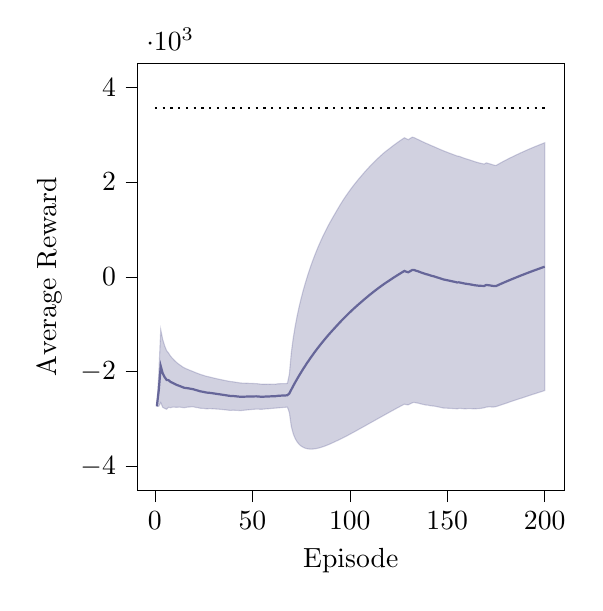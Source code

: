 % This file was created by tikzplotlib v0.9.1.
\begin{tikzpicture}

\definecolor{color0}{rgb}{1,0.498,0.055}
\definecolor{color1}{rgb}{0.122,0.467,0.706}

\begin{axis}[
compat=newest,
tick align=outside,
tick pos=left,
x grid style={white!69.02!black},
xmin=-8.95, xmax=209.95,
xtick style={color=black},
y grid style={white!69.02!black},
ymin=-4500, ymax=4500,
ytick style={color=black},
scaled y ticks=true,
scaled y ticks=base 10:-3,
width=7cm,
height=7cm,
xlabel=Episode,
ylabel=Average Reward
]

\addplot[thick, black, dotted, domain=0:200] {3569.22};

\path [draw=blue!20!gray, fill=blue!20!gray, opacity=0.3]
(axis cs:1,-2729.301)
--(axis cs:1,-2729.301)
--(axis cs:2,-2051.651)
--(axis cs:3,-1112.352)
--(axis cs:4,-1317.146)
--(axis cs:5,-1453.488)
--(axis cs:6,-1556.247)
--(axis cs:7,-1606.206)
--(axis cs:8,-1671.342)
--(axis cs:9,-1717.978)
--(axis cs:10,-1761.746)
--(axis cs:11,-1801.053)
--(axis cs:12,-1833.786)
--(axis cs:13,-1863.396)
--(axis cs:14,-1892.253)
--(axis cs:15,-1918.603)
--(axis cs:16,-1937.045)
--(axis cs:17,-1953.36)
--(axis cs:18,-1971.263)
--(axis cs:19,-1987.618)
--(axis cs:20,-2003.861)
--(axis cs:21,-2021.404)
--(axis cs:22,-2036.633)
--(axis cs:23,-2052.496)
--(axis cs:24,-2066.143)
--(axis cs:25,-2078.513)
--(axis cs:26,-2091.704)
--(axis cs:27,-2102.667)
--(axis cs:28,-2111.584)
--(axis cs:29,-2121.642)
--(axis cs:30,-2131.733)
--(axis cs:31,-2141.32)
--(axis cs:32,-2150.84)
--(axis cs:33,-2159.808)
--(axis cs:34,-2168.682)
--(axis cs:35,-2177.344)
--(axis cs:36,-2185.719)
--(axis cs:37,-2193.917)
--(axis cs:38,-2201.995)
--(axis cs:39,-2209.229)
--(axis cs:40,-2212.683)
--(axis cs:41,-2219.492)
--(axis cs:42,-2226.114)
--(axis cs:43,-2232.455)
--(axis cs:44,-2238.828)
--(axis cs:45,-2240.799)
--(axis cs:46,-2242.085)
--(axis cs:47,-2243.482)
--(axis cs:48,-2245.051)
--(axis cs:49,-2246.67)
--(axis cs:50,-2248.446)
--(axis cs:51,-2250.275)
--(axis cs:52,-2251.559)
--(axis cs:53,-2256.145)
--(axis cs:54,-2261.012)
--(axis cs:55,-2265.037)
--(axis cs:56,-2264.743)
--(axis cs:57,-2263.825)
--(axis cs:58,-2266.058)
--(axis cs:59,-2264.296)
--(axis cs:60,-2263.641)
--(axis cs:61,-2263.478)
--(axis cs:62,-2264.251)
--(axis cs:63,-2255.714)
--(axis cs:64,-2254.666)
--(axis cs:65,-2251.88)
--(axis cs:66,-2252.823)
--(axis cs:67,-2251.575)
--(axis cs:68,-2246.53)
--(axis cs:69,-2049.839)
--(axis cs:70,-1596.523)
--(axis cs:71,-1285.859)
--(axis cs:72,-1036.049)
--(axis cs:73,-821.563)
--(axis cs:74,-630.829)
--(axis cs:75,-459.317)
--(axis cs:76,-301.971)
--(axis cs:77,-155.965)
--(axis cs:78,-19.55)
--(axis cs:79,108.764)
--(axis cs:80,230.002)
--(axis cs:81,344.508)
--(axis cs:82,453.249)
--(axis cs:83,556.438)
--(axis cs:84,654.366)
--(axis cs:85,747.819)
--(axis cs:86,837.388)
--(axis cs:87,923.211)
--(axis cs:88,1005.266)
--(axis cs:89,1084.668)
--(axis cs:90,1160.507)
--(axis cs:91,1233.726)
--(axis cs:92,1304.554)
--(axis cs:93,1375.026)
--(axis cs:94,1445.553)
--(axis cs:95,1515.456)
--(axis cs:96,1581.74)
--(axis cs:97,1644.672)
--(axis cs:98,1706.006)
--(axis cs:99,1765.596)
--(axis cs:100,1823.264)
--(axis cs:101,1878.984)
--(axis cs:102,1932.974)
--(axis cs:103,1985.258)
--(axis cs:104,2035.77)
--(axis cs:105,2084.94)
--(axis cs:106,2133.13)
--(axis cs:107,2180.997)
--(axis cs:108,2228.146)
--(axis cs:109,2274.082)
--(axis cs:110,2318.67)
--(axis cs:111,2362.073)
--(axis cs:112,2404.183)
--(axis cs:113,2445.068)
--(axis cs:114,2484.776)
--(axis cs:115,2523.356)
--(axis cs:116,2560.781)
--(axis cs:117,2597.184)
--(axis cs:118,2632.622)
--(axis cs:119,2665.145)
--(axis cs:120,2695.664)
--(axis cs:121,2728.134)
--(axis cs:122,2759.87)
--(axis cs:123,2790.621)
--(axis cs:124,2820.717)
--(axis cs:125,2850.081)
--(axis cs:126,2878.788)
--(axis cs:127,2906.899)
--(axis cs:128,2934.123)
--(axis cs:129,2913.12)
--(axis cs:130,2893.667)
--(axis cs:131,2920.691)
--(axis cs:132,2947.039)
--(axis cs:133,2937.023)
--(axis cs:134,2916.688)
--(axis cs:135,2897.991)
--(axis cs:136,2877.984)
--(axis cs:137,2858.332)
--(axis cs:138,2839.24)
--(axis cs:139,2819.959)
--(axis cs:140,2803.061)
--(axis cs:141,2784.121)
--(axis cs:142,2765.833)
--(axis cs:143,2749.434)
--(axis cs:144,2731.304)
--(axis cs:145,2713.275)
--(axis cs:146,2695.526)
--(axis cs:147,2677.492)
--(axis cs:148,2659.887)
--(axis cs:149,2644.036)
--(axis cs:150,2628.211)
--(axis cs:151,2612.642)
--(axis cs:152,2597.286)
--(axis cs:153,2581.4)
--(axis cs:154,2566.67)
--(axis cs:155,2550.461)
--(axis cs:156,2543.944)
--(axis cs:157,2529.407)
--(axis cs:158,2514.035)
--(axis cs:159,2499.289)
--(axis cs:160,2486.258)
--(axis cs:161,2473.458)
--(axis cs:162,2459.776)
--(axis cs:163,2445.729)
--(axis cs:164,2431.908)
--(axis cs:165,2419.558)
--(axis cs:166,2407.634)
--(axis cs:167,2397.285)
--(axis cs:168,2388.112)
--(axis cs:169,2380.089)
--(axis cs:170,2405.064)
--(axis cs:171,2394.137)
--(axis cs:172,2381.931)
--(axis cs:173,2369.098)
--(axis cs:174,2357.018)
--(axis cs:175,2349.296)
--(axis cs:176,2372.792)
--(axis cs:177,2395.834)
--(axis cs:178,2418.338)
--(axis cs:179,2440.379)
--(axis cs:180,2461.997)
--(axis cs:181,2483.151)
--(axis cs:182,2503.818)
--(axis cs:183,2524.146)
--(axis cs:184,2543.953)
--(axis cs:185,2563.707)
--(axis cs:186,2583.057)
--(axis cs:187,2602.572)
--(axis cs:188,2621.786)
--(axis cs:189,2640.592)
--(axis cs:190,2659.125)
--(axis cs:191,2677.282)
--(axis cs:192,2695.11)
--(axis cs:193,2712.547)
--(axis cs:194,2729.838)
--(axis cs:195,2747.007)
--(axis cs:196,2763.64)
--(axis cs:197,2780.34)
--(axis cs:198,2796.847)
--(axis cs:199,2813.187)
--(axis cs:200,2829.133)
--(axis cs:200,-2398.85)
--(axis cs:200,-2398.85)
--(axis cs:199,-2411.875)
--(axis cs:198,-2424.942)
--(axis cs:197,-2438.061)
--(axis cs:196,-2451.231)
--(axis cs:195,-2464.467)
--(axis cs:194,-2477.735)
--(axis cs:193,-2491.058)
--(axis cs:192,-2504.436)
--(axis cs:191,-2517.851)
--(axis cs:190,-2531.306)
--(axis cs:189,-2544.798)
--(axis cs:188,-2558.332)
--(axis cs:187,-2571.896)
--(axis cs:186,-2585.499)
--(axis cs:185,-2599.182)
--(axis cs:184,-2612.895)
--(axis cs:183,-2626.669)
--(axis cs:182,-2640.462)
--(axis cs:181,-2654.288)
--(axis cs:180,-2668.132)
--(axis cs:179,-2681.992)
--(axis cs:178,-2695.871)
--(axis cs:177,-2709.763)
--(axis cs:176,-2723.655)
--(axis cs:175,-2737.555)
--(axis cs:174,-2744.418)
--(axis cs:173,-2744.689)
--(axis cs:172,-2743.276)
--(axis cs:171,-2743.718)
--(axis cs:170,-2746.88)
--(axis cs:169,-2761.379)
--(axis cs:168,-2768.625)
--(axis cs:167,-2774.713)
--(axis cs:166,-2779.404)
--(axis cs:165,-2781.693)
--(axis cs:164,-2783.378)
--(axis cs:163,-2781.821)
--(axis cs:162,-2779.939)
--(axis cs:161,-2779.377)
--(axis cs:160,-2781.087)
--(axis cs:159,-2782.576)
--(axis cs:158,-2780.03)
--(axis cs:157,-2775.736)
--(axis cs:156,-2774.509)
--(axis cs:155,-2784.901)
--(axis cs:154,-2778.733)
--(axis cs:153,-2778.016)
--(axis cs:152,-2774.21)
--(axis cs:151,-2772.505)
--(axis cs:150,-2770.578)
--(axis cs:149,-2768.299)
--(axis cs:148,-2766.358)
--(axis cs:147,-2758.029)
--(axis cs:146,-2747.812)
--(axis cs:145,-2740.191)
--(axis cs:144,-2731.832)
--(axis cs:143,-2723.719)
--(axis cs:142,-2722.528)
--(axis cs:141,-2715.212)
--(axis cs:140,-2705.037)
--(axis cs:139,-2703.711)
--(axis cs:138,-2693.466)
--(axis cs:137,-2685.269)
--(axis cs:136,-2674.72)
--(axis cs:135,-2662.752)
--(axis cs:134,-2658.257)
--(axis cs:133,-2646.48)
--(axis cs:132,-2657.561)
--(axis cs:131,-2678.72)
--(axis cs:130,-2699.992)
--(axis cs:129,-2695.581)
--(axis cs:128,-2685.021)
--(axis cs:127,-2706.902)
--(axis cs:126,-2728.893)
--(axis cs:125,-2751.008)
--(axis cs:124,-2773.243)
--(axis cs:123,-2795.591)
--(axis cs:122,-2818.054)
--(axis cs:121,-2840.604)
--(axis cs:120,-2863.257)
--(axis cs:119,-2886.236)
--(axis cs:118,-2909.235)
--(axis cs:117,-2932.123)
--(axis cs:116,-2955.073)
--(axis cs:115,-2978.071)
--(axis cs:114,-3001.094)
--(axis cs:113,-3024.136)
--(axis cs:112,-3047.184)
--(axis cs:111,-3070.219)
--(axis cs:110,-3093.223)
--(axis cs:109,-3116.2)
--(axis cs:108,-3139.113)
--(axis cs:107,-3161.975)
--(axis cs:106,-3184.861)
--(axis cs:105,-3207.838)
--(axis cs:104,-3230.791)
--(axis cs:103,-3253.648)
--(axis cs:102,-3276.311)
--(axis cs:101,-3298.773)
--(axis cs:100,-3321.006)
--(axis cs:99,-3342.941)
--(axis cs:98,-3364.557)
--(axis cs:97,-3385.866)
--(axis cs:96,-3406.882)
--(axis cs:95,-3427.142)
--(axis cs:94,-3446.503)
--(axis cs:93,-3465.706)
--(axis cs:92,-3484.931)
--(axis cs:91,-3504.066)
--(axis cs:90,-3522.542)
--(axis cs:89,-3540.246)
--(axis cs:88,-3556.837)
--(axis cs:87,-3572.512)
--(axis cs:86,-3586.844)
--(axis cs:85,-3599.737)
--(axis cs:84,-3611.032)
--(axis cs:83,-3620.393)
--(axis cs:82,-3627.366)
--(axis cs:81,-3631.636)
--(axis cs:80,-3632.889)
--(axis cs:79,-3630.451)
--(axis cs:78,-3623.839)
--(axis cs:77,-3612.187)
--(axis cs:76,-3594.274)
--(axis cs:75,-3568.542)
--(axis cs:74,-3532.57)
--(axis cs:73,-3482.142)
--(axis cs:72,-3412.421)
--(axis cs:71,-3312.571)
--(axis cs:70,-3157.925)
--(axis cs:69,-2865.334)
--(axis cs:68,-2747.059)
--(axis cs:67,-2750.705)
--(axis cs:66,-2754.212)
--(axis cs:65,-2756.91)
--(axis cs:64,-2760.785)
--(axis cs:63,-2764.443)
--(axis cs:62,-2768.001)
--(axis cs:61,-2771.029)
--(axis cs:60,-2774.581)
--(axis cs:59,-2778.387)
--(axis cs:58,-2782.557)
--(axis cs:57,-2784.835)
--(axis cs:56,-2788.988)
--(axis cs:55,-2793.03)
--(axis cs:54,-2793.037)
--(axis cs:53,-2790.077)
--(axis cs:52,-2789.05)
--(axis cs:51,-2792.734)
--(axis cs:50,-2796.181)
--(axis cs:49,-2799.81)
--(axis cs:48,-2803.698)
--(axis cs:47,-2807.774)
--(axis cs:46,-2812.119)
--(axis cs:45,-2816.699)
--(axis cs:44,-2821.022)
--(axis cs:43,-2818.239)
--(axis cs:42,-2816.397)
--(axis cs:41,-2814.172)
--(axis cs:40,-2811.996)
--(axis cs:39,-2816.16)
--(axis cs:38,-2814.137)
--(axis cs:37,-2808.416)
--(axis cs:36,-2803.793)
--(axis cs:35,-2799.723)
--(axis cs:34,-2795.603)
--(axis cs:33,-2791.951)
--(axis cs:32,-2789.311)
--(axis cs:31,-2785.818)
--(axis cs:30,-2783.552)
--(axis cs:29,-2780.946)
--(axis cs:28,-2779.877)
--(axis cs:27,-2782.376)
--(axis cs:26,-2781.728)
--(axis cs:25,-2774.318)
--(axis cs:24,-2772.981)
--(axis cs:23,-2769.832)
--(axis cs:22,-2757.687)
--(axis cs:21,-2754.17)
--(axis cs:20,-2743.541)
--(axis cs:19,-2742.624)
--(axis cs:18,-2744.321)
--(axis cs:17,-2745.758)
--(axis cs:16,-2752.966)
--(axis cs:15,-2760.06)
--(axis cs:14,-2754.341)
--(axis cs:13,-2748.627)
--(axis cs:12,-2749.193)
--(axis cs:11,-2751.235)
--(axis cs:10,-2748.503)
--(axis cs:9,-2749.124)
--(axis cs:8,-2759.663)
--(axis cs:7,-2750.571)
--(axis cs:6,-2792.101)
--(axis cs:5,-2775.174)
--(axis cs:4,-2750.047)
--(axis cs:3,-2652.36)
--(axis cs:2,-2729.301)
--(axis cs:1,-2729.301)
--cycle;

\addplot [thick, blue!20!gray]
table {%
1 -2729.301
2 -2390.476
3 -1882.356
4 -2033.597
5 -2114.331
6 -2174.174
7 -2178.388
8 -2215.503
9 -2233.551
10 -2255.124
11 -2276.144
12 -2291.489
13 -2306.011
14 -2323.297
15 -2339.332
16 -2345.006
17 -2349.559
18 -2357.792
19 -2365.121
20 -2373.701
21 -2387.787
22 -2397.16
23 -2411.164
24 -2419.562
25 -2426.416
26 -2436.716
27 -2442.522
28 -2445.731
29 -2451.294
30 -2457.643
31 -2463.569
32 -2470.076
33 -2475.879
34 -2482.143
35 -2488.534
36 -2494.756
37 -2501.167
38 -2508.066
39 -2512.695
40 -2512.339
41 -2516.832
42 -2521.256
43 -2525.347
44 -2529.925
45 -2528.749
46 -2527.102
47 -2525.628
48 -2524.375
49 -2523.24
50 -2522.313
51 -2521.504
52 -2520.305
53 -2523.111
54 -2527.024
55 -2529.034
56 -2526.865
57 -2524.33
58 -2524.307
59 -2521.342
60 -2519.111
61 -2517.254
62 -2516.126
63 -2510.079
64 -2507.725
65 -2504.395
66 -2503.518
67 -2501.14
68 -2496.794
69 -2457.586
70 -2377.224
71 -2299.215
72 -2224.235
73 -2151.853
74 -2081.699
75 -2013.929
76 -1948.122
77 -1884.076
78 -1821.694
79 -1760.844
80 -1701.444
81 -1643.564
82 -1587.058
83 -1531.977
84 -1478.333
85 -1425.959
86 -1374.728
87 -1324.65
88 -1275.786
89 -1227.789
90 -1181.017
91 -1135.17
92 -1090.188
93 -1045.34
94 -1000.475
95 -955.843
96 -912.571
97 -870.597
98 -829.275
99 -788.672
100 -748.871
101 -709.894
102 -671.669
103 -634.195
104 -597.511
105 -561.449
106 -525.865
107 -490.489
108 -455.484
109 -421.059
110 -387.276
111 -354.073
112 -321.501
113 -289.534
114 -258.159
115 -227.357
116 -197.146
117 -167.47
118 -138.306
119 -110.546
120 -83.797
121 -56.235
122 -29.092
123 -2.485
124 23.737
125 49.536
126 74.948
127 99.998
128 124.551
129 108.77
130 96.837
131 120.985
132 144.739
133 145.272
134 129.215
135 117.62
136 101.632
137 86.531
138 72.887
139 58.124
140 49.012
141 34.454
142 21.653
143 12.857
144 -0.264
145 -13.458
146 -26.143
147 -40.269
148 -53.236
149 -62.131
150 -71.183
151 -79.931
152 -88.462
153 -98.308
154 -106.031
155 -117.22
156 -115.283
157 -123.165
158 -132.997
159 -141.643
160 -147.415
161 -152.959
162 -160.081
163 -168.046
164 -175.735
165 -181.067
166 -185.885
167 -188.714
168 -190.257
169 -190.645
170 -170.908
171 -174.791
172 -180.673
173 -187.796
174 -193.7
175 -194.129
176 -175.432
177 -156.964
178 -138.767
179 -120.806
180 -103.067
181 -85.569
182 -68.322
183 -51.262
184 -34.471
185 -17.737
186 -1.221
187 15.338
188 31.727
189 47.897
190 63.909
191 79.716
192 95.337
193 110.744
194 126.051
195 141.27
196 156.205
197 171.14
198 185.953
199 200.656
200 215.142
};
\end{axis}

\end{tikzpicture}
